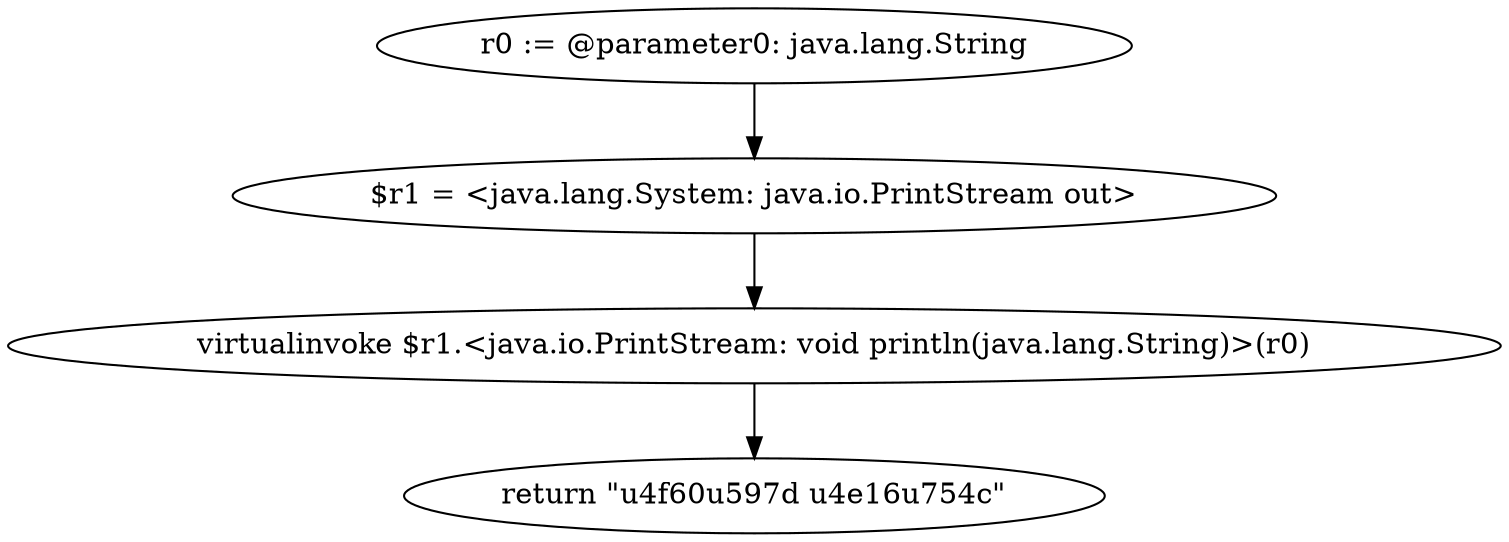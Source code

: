 digraph "unitGraph" {
    "r0 := @parameter0: java.lang.String"
    "$r1 = <java.lang.System: java.io.PrintStream out>"
    "virtualinvoke $r1.<java.io.PrintStream: void println(java.lang.String)>(r0)"
    "return \"\u4f60\u597d \u4e16\u754c\""
    "r0 := @parameter0: java.lang.String"->"$r1 = <java.lang.System: java.io.PrintStream out>";
    "$r1 = <java.lang.System: java.io.PrintStream out>"->"virtualinvoke $r1.<java.io.PrintStream: void println(java.lang.String)>(r0)";
    "virtualinvoke $r1.<java.io.PrintStream: void println(java.lang.String)>(r0)"->"return \"\u4f60\u597d \u4e16\u754c\"";
}
